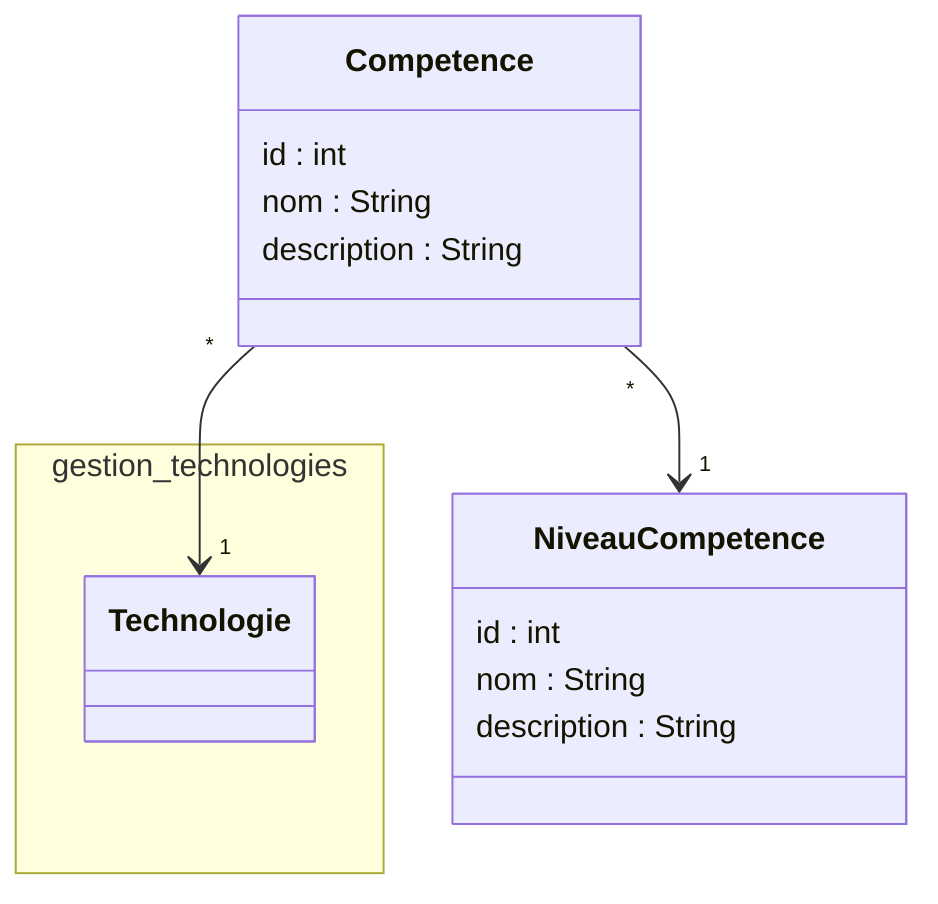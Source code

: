 classDiagram
class Competence {
  id : int
  nom : String
  description : String
}
class NiveauCompetence {
  id : int
  nom : String
  description : String
}

namespace gestion_technologies {
class Technologie
}

Competence "*" --> "1" NiveauCompetence
Competence "*" --> "1" Technologie